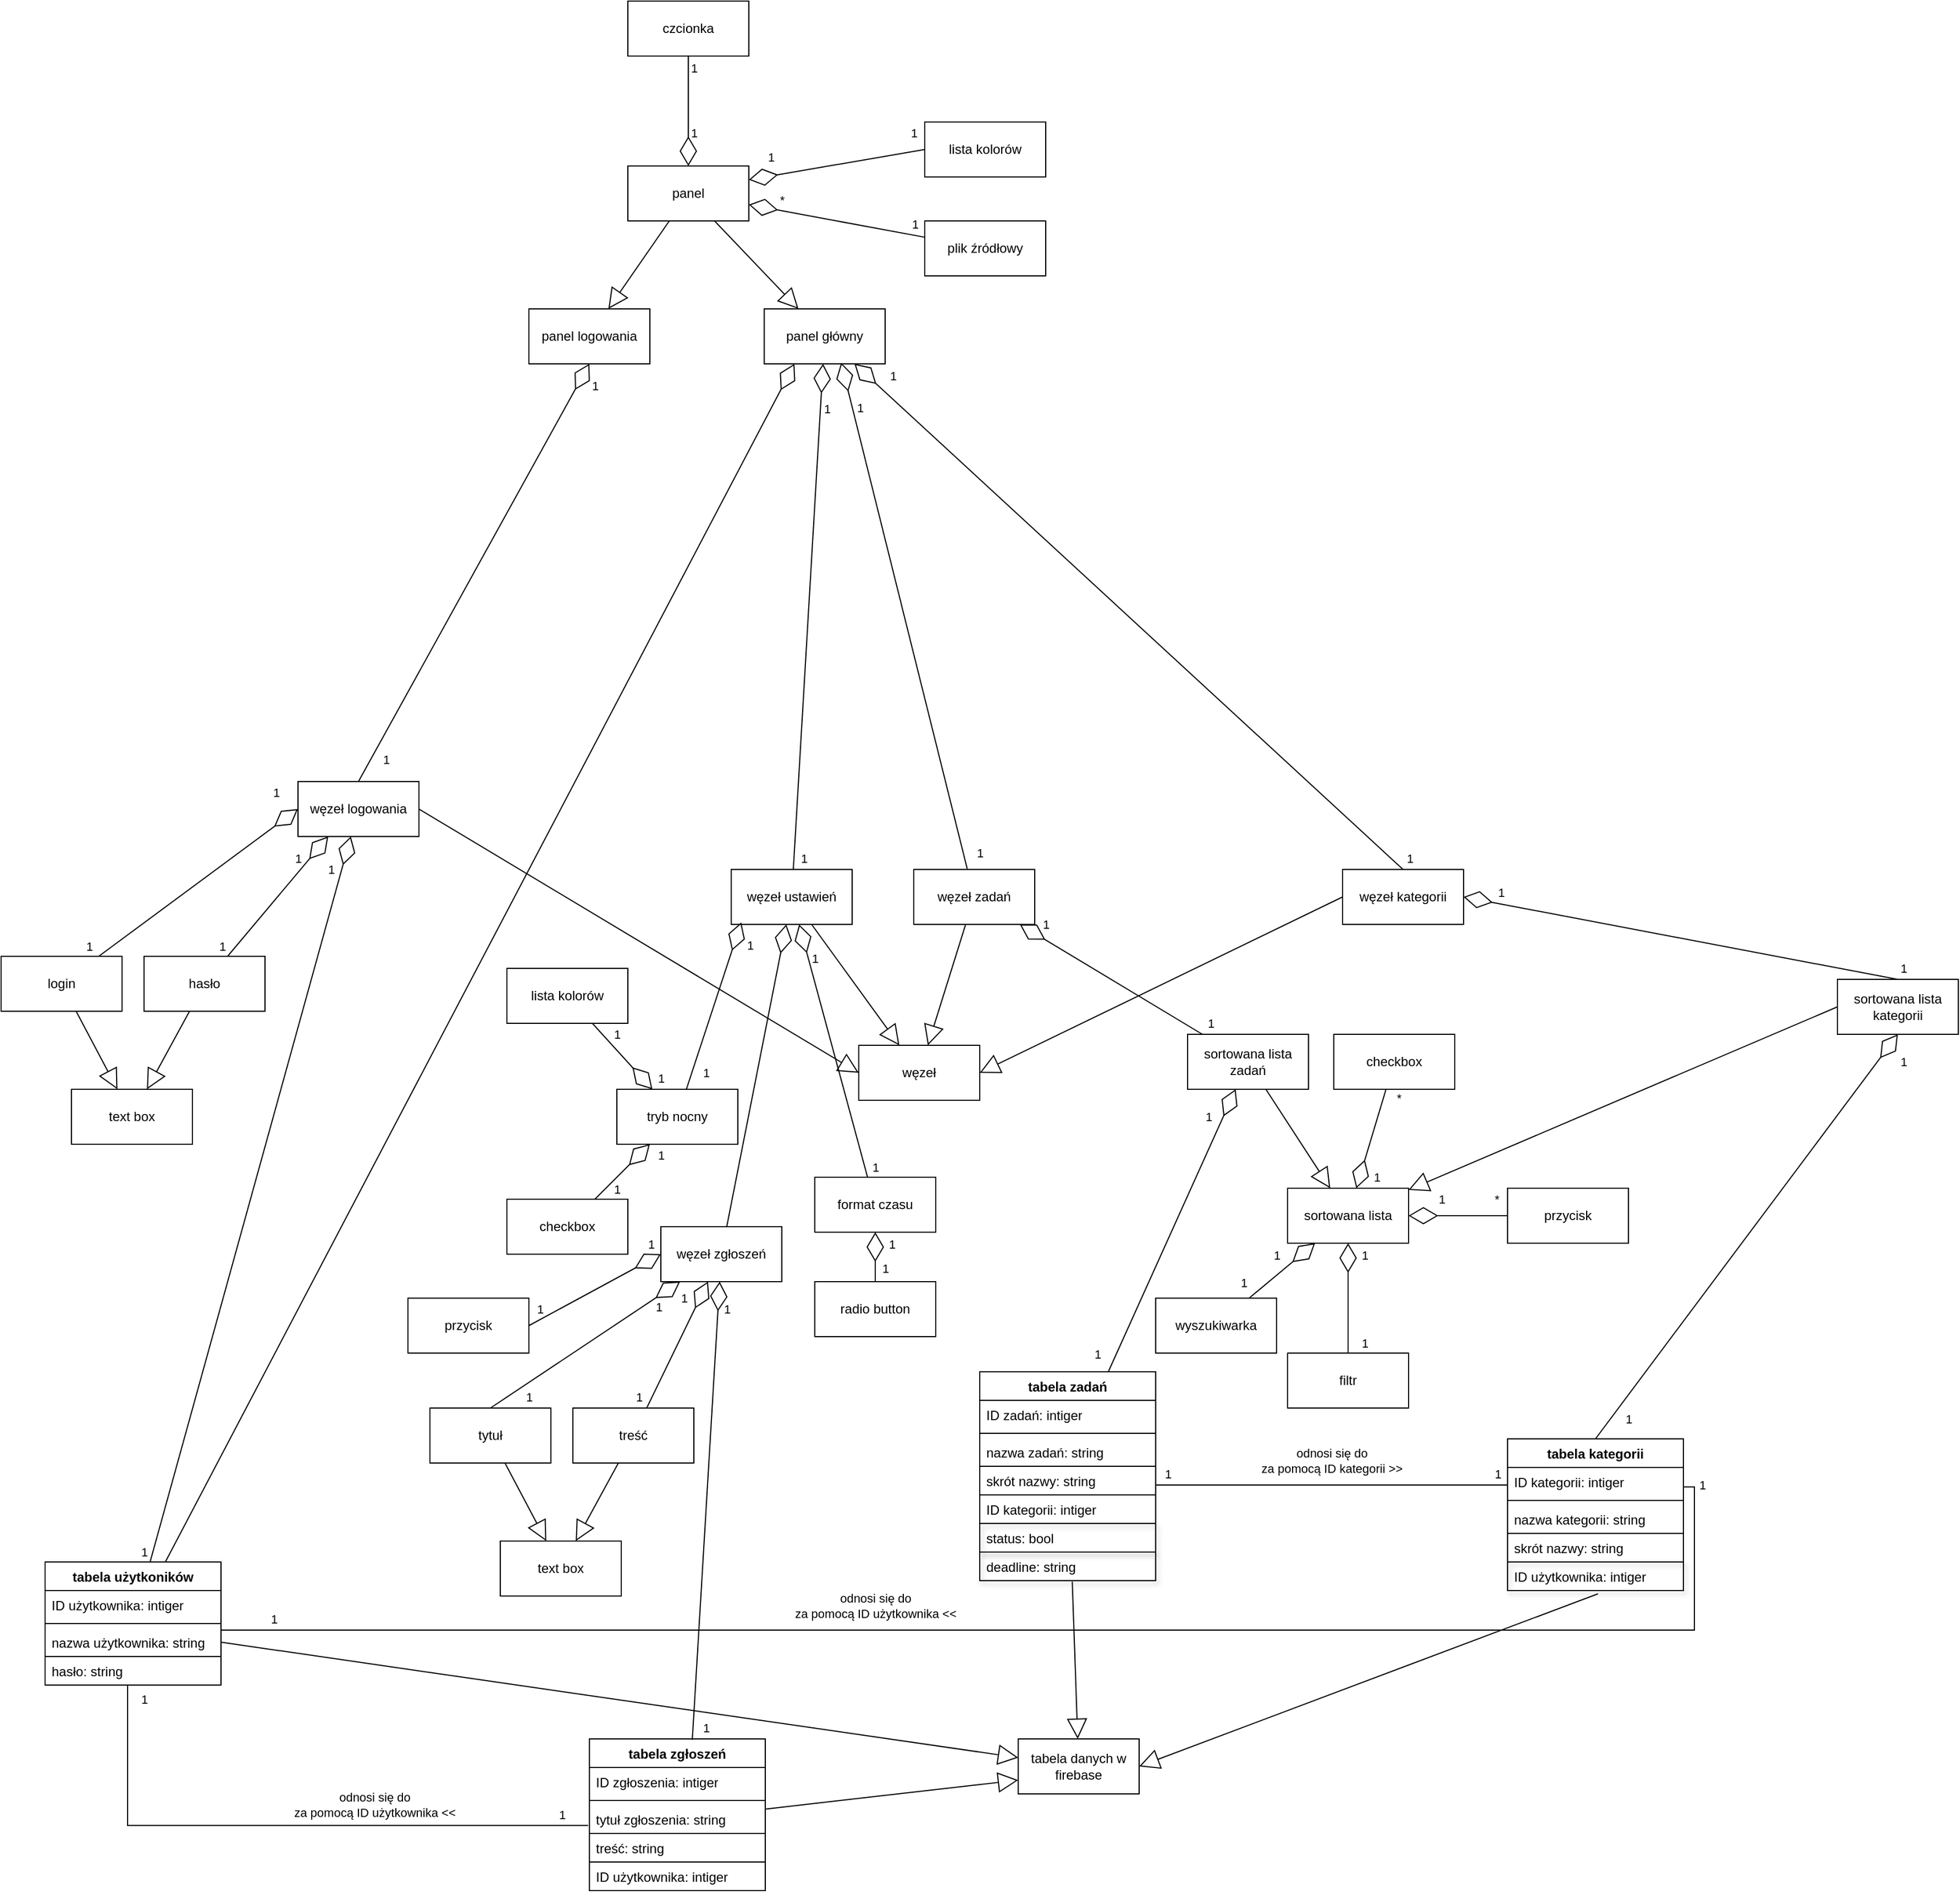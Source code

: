 <mxfile version="24.2.7" type="github">
  <diagram name="Strona-1" id="91CV94bHE18N9bor837x">
    <mxGraphModel dx="3617" dy="2412" grid="1" gridSize="10" guides="1" tooltips="1" connect="1" arrows="1" fold="1" page="1" pageScale="1" pageWidth="827" pageHeight="1169" math="0" shadow="0">
      <root>
        <mxCell id="0" />
        <mxCell id="1" parent="0" />
        <mxCell id="mU1lm-ajrZcSPC9ihISV-1" value="panel logowania" style="html=1;whiteSpace=wrap;" parent="1" vertex="1">
          <mxGeometry x="-240" y="-300" width="110" height="50" as="geometry" />
        </mxCell>
        <mxCell id="mU1lm-ajrZcSPC9ihISV-3" value="panel główny" style="html=1;whiteSpace=wrap;" parent="1" vertex="1">
          <mxGeometry x="-26" y="-300" width="110" height="50" as="geometry" />
        </mxCell>
        <mxCell id="mU1lm-ajrZcSPC9ihISV-4" value="panel" style="html=1;whiteSpace=wrap;" parent="1" vertex="1">
          <mxGeometry x="-150" y="-430" width="110" height="50" as="geometry" />
        </mxCell>
        <mxCell id="mU1lm-ajrZcSPC9ihISV-5" value="" style="endArrow=block;endSize=16;endFill=0;html=1;rounded=0;" parent="1" source="mU1lm-ajrZcSPC9ihISV-4" target="mU1lm-ajrZcSPC9ihISV-1" edge="1">
          <mxGeometry width="160" relative="1" as="geometry">
            <mxPoint x="-200" y="-160" as="sourcePoint" />
            <mxPoint x="-40" y="-160" as="targetPoint" />
          </mxGeometry>
        </mxCell>
        <mxCell id="mU1lm-ajrZcSPC9ihISV-6" value="" style="endArrow=block;endSize=16;endFill=0;html=1;rounded=0;" parent="1" source="mU1lm-ajrZcSPC9ihISV-4" target="mU1lm-ajrZcSPC9ihISV-3" edge="1">
          <mxGeometry width="160" relative="1" as="geometry">
            <mxPoint x="-14" y="-315" as="sourcePoint" />
            <mxPoint x="-70" y="-235" as="targetPoint" />
          </mxGeometry>
        </mxCell>
        <mxCell id="mU1lm-ajrZcSPC9ihISV-7" value="tabela danych w firebase" style="html=1;whiteSpace=wrap;" parent="1" vertex="1">
          <mxGeometry x="205" y="1001" width="110" height="50" as="geometry" />
        </mxCell>
        <mxCell id="mU1lm-ajrZcSPC9ihISV-12" value="tabela kategorii" style="swimlane;fontStyle=1;align=center;verticalAlign=top;childLayout=stackLayout;horizontal=1;startSize=26;horizontalStack=0;resizeParent=1;resizeParentMax=0;resizeLast=0;collapsible=1;marginBottom=0;whiteSpace=wrap;html=1;" parent="1" vertex="1">
          <mxGeometry x="650" y="728" width="160" height="112" as="geometry" />
        </mxCell>
        <mxCell id="mU1lm-ajrZcSPC9ihISV-13" value="ID kategorii: intiger" style="text;strokeColor=none;fillColor=none;align=left;verticalAlign=top;spacingLeft=4;spacingRight=4;overflow=hidden;rotatable=0;points=[[0,0.5],[1,0.5]];portConstraint=eastwest;whiteSpace=wrap;html=1;" parent="mU1lm-ajrZcSPC9ihISV-12" vertex="1">
          <mxGeometry y="26" width="160" height="26" as="geometry" />
        </mxCell>
        <mxCell id="mU1lm-ajrZcSPC9ihISV-14" value="" style="line;strokeWidth=1;fillColor=none;align=left;verticalAlign=middle;spacingTop=-1;spacingLeft=3;spacingRight=3;rotatable=0;labelPosition=right;points=[];portConstraint=eastwest;strokeColor=inherit;" parent="mU1lm-ajrZcSPC9ihISV-12" vertex="1">
          <mxGeometry y="52" width="160" height="8" as="geometry" />
        </mxCell>
        <mxCell id="mU1lm-ajrZcSPC9ihISV-15" value="&lt;div&gt;nazwa kategorii: string&lt;/div&gt;" style="text;strokeColor=none;fillColor=none;align=left;verticalAlign=top;spacingLeft=4;spacingRight=4;overflow=hidden;rotatable=0;points=[[0,0.5],[1,0.5]];portConstraint=eastwest;whiteSpace=wrap;html=1;" parent="mU1lm-ajrZcSPC9ihISV-12" vertex="1">
          <mxGeometry y="60" width="160" height="26" as="geometry" />
        </mxCell>
        <mxCell id="mU1lm-ajrZcSPC9ihISV-17" value="&lt;div&gt;skrót nazwy: string&lt;/div&gt;" style="text;strokeColor=#000000;fillColor=none;align=left;verticalAlign=top;spacingLeft=4;spacingRight=4;overflow=hidden;rotatable=0;points=[[0,0.5],[1,0.5]];portConstraint=eastwest;whiteSpace=wrap;html=1;" parent="mU1lm-ajrZcSPC9ihISV-12" vertex="1">
          <mxGeometry y="86" width="160" height="26" as="geometry" />
        </mxCell>
        <mxCell id="mU1lm-ajrZcSPC9ihISV-19" value="tabela zadań" style="swimlane;fontStyle=1;align=center;verticalAlign=top;childLayout=stackLayout;horizontal=1;startSize=26;horizontalStack=0;resizeParent=1;resizeParentMax=0;resizeLast=0;collapsible=1;marginBottom=0;whiteSpace=wrap;html=1;" parent="1" vertex="1">
          <mxGeometry x="170" y="667" width="160" height="164" as="geometry" />
        </mxCell>
        <mxCell id="mU1lm-ajrZcSPC9ihISV-20" value="ID zadań: intiger" style="text;strokeColor=none;fillColor=none;align=left;verticalAlign=top;spacingLeft=4;spacingRight=4;overflow=hidden;rotatable=0;points=[[0,0.5],[1,0.5]];portConstraint=eastwest;whiteSpace=wrap;html=1;" parent="mU1lm-ajrZcSPC9ihISV-19" vertex="1">
          <mxGeometry y="26" width="160" height="26" as="geometry" />
        </mxCell>
        <mxCell id="mU1lm-ajrZcSPC9ihISV-21" value="" style="line;strokeWidth=1;fillColor=none;align=left;verticalAlign=middle;spacingTop=-1;spacingLeft=3;spacingRight=3;rotatable=0;labelPosition=right;points=[];portConstraint=eastwest;strokeColor=inherit;" parent="mU1lm-ajrZcSPC9ihISV-19" vertex="1">
          <mxGeometry y="52" width="160" height="8" as="geometry" />
        </mxCell>
        <mxCell id="mU1lm-ajrZcSPC9ihISV-22" value="&lt;div&gt;nazwa zadań: string&lt;/div&gt;" style="text;strokeColor=none;fillColor=none;align=left;verticalAlign=top;spacingLeft=4;spacingRight=4;overflow=hidden;rotatable=0;points=[[0,0.5],[1,0.5]];portConstraint=eastwest;whiteSpace=wrap;html=1;" parent="mU1lm-ajrZcSPC9ihISV-19" vertex="1">
          <mxGeometry y="60" width="160" height="26" as="geometry" />
        </mxCell>
        <mxCell id="mU1lm-ajrZcSPC9ihISV-23" value="&lt;div&gt;skrót nazwy: string&lt;/div&gt;" style="text;strokeColor=#000000;fillColor=none;align=left;verticalAlign=top;spacingLeft=4;spacingRight=4;overflow=hidden;rotatable=0;points=[[0,0.5],[1,0.5]];portConstraint=eastwest;whiteSpace=wrap;html=1;" parent="mU1lm-ajrZcSPC9ihISV-19" vertex="1">
          <mxGeometry y="86" width="160" height="26" as="geometry" />
        </mxCell>
        <mxCell id="mU1lm-ajrZcSPC9ihISV-98" value="ID kategorii: intiger" style="text;strokeColor=#000000;fillColor=none;align=left;verticalAlign=top;spacingLeft=4;spacingRight=4;overflow=hidden;rotatable=0;points=[[0,0.5],[1,0.5]];portConstraint=eastwest;whiteSpace=wrap;html=1;" parent="mU1lm-ajrZcSPC9ihISV-19" vertex="1">
          <mxGeometry y="112" width="160" height="26" as="geometry" />
        </mxCell>
        <mxCell id="mU1lm-ajrZcSPC9ihISV-24" value="status: bool" style="text;strokeColor=#000000;fillColor=none;align=left;verticalAlign=top;spacingLeft=4;spacingRight=4;overflow=hidden;rotatable=0;points=[[0,0.5],[1,0.5]];portConstraint=eastwest;whiteSpace=wrap;html=1;shadow=1;" parent="mU1lm-ajrZcSPC9ihISV-19" vertex="1">
          <mxGeometry y="138" width="160" height="26" as="geometry" />
        </mxCell>
        <mxCell id="mU1lm-ajrZcSPC9ihISV-25" value="tabela użytkoników" style="swimlane;fontStyle=1;align=center;verticalAlign=top;childLayout=stackLayout;horizontal=1;startSize=26;horizontalStack=0;resizeParent=1;resizeParentMax=0;resizeLast=0;collapsible=1;marginBottom=0;whiteSpace=wrap;html=1;" parent="1" vertex="1">
          <mxGeometry x="-680" y="840" width="160" height="112" as="geometry" />
        </mxCell>
        <mxCell id="mU1lm-ajrZcSPC9ihISV-26" value="ID użytkownika: intiger" style="text;strokeColor=none;fillColor=none;align=left;verticalAlign=top;spacingLeft=4;spacingRight=4;overflow=hidden;rotatable=0;points=[[0,0.5],[1,0.5]];portConstraint=eastwest;whiteSpace=wrap;html=1;" parent="mU1lm-ajrZcSPC9ihISV-25" vertex="1">
          <mxGeometry y="26" width="160" height="26" as="geometry" />
        </mxCell>
        <mxCell id="mU1lm-ajrZcSPC9ihISV-27" value="" style="line;strokeWidth=1;fillColor=none;align=left;verticalAlign=middle;spacingTop=-1;spacingLeft=3;spacingRight=3;rotatable=0;labelPosition=right;points=[];portConstraint=eastwest;strokeColor=inherit;" parent="mU1lm-ajrZcSPC9ihISV-25" vertex="1">
          <mxGeometry y="52" width="160" height="8" as="geometry" />
        </mxCell>
        <mxCell id="mU1lm-ajrZcSPC9ihISV-28" value="&lt;div&gt;nazwa użytkownika: string&lt;/div&gt;" style="text;strokeColor=none;fillColor=none;align=left;verticalAlign=top;spacingLeft=4;spacingRight=4;overflow=hidden;rotatable=0;points=[[0,0.5],[1,0.5]];portConstraint=eastwest;whiteSpace=wrap;html=1;" parent="mU1lm-ajrZcSPC9ihISV-25" vertex="1">
          <mxGeometry y="60" width="160" height="26" as="geometry" />
        </mxCell>
        <mxCell id="mU1lm-ajrZcSPC9ihISV-29" value="&lt;div&gt;hasło: string&lt;/div&gt;" style="text;strokeColor=#000000;fillColor=none;align=left;verticalAlign=top;spacingLeft=4;spacingRight=4;overflow=hidden;rotatable=0;points=[[0,0.5],[1,0.5]];portConstraint=eastwest;whiteSpace=wrap;html=1;" parent="mU1lm-ajrZcSPC9ihISV-25" vertex="1">
          <mxGeometry y="86" width="160" height="26" as="geometry" />
        </mxCell>
        <mxCell id="mU1lm-ajrZcSPC9ihISV-31" value="" style="endArrow=block;endSize=16;endFill=0;html=1;rounded=0;exitX=1;exitY=0.5;exitDx=0;exitDy=0;" parent="1" source="mU1lm-ajrZcSPC9ihISV-28" target="mU1lm-ajrZcSPC9ihISV-7" edge="1">
          <mxGeometry width="160" relative="1" as="geometry">
            <mxPoint x="103" y="901" as="sourcePoint" />
            <mxPoint x="47" y="981" as="targetPoint" />
          </mxGeometry>
        </mxCell>
        <mxCell id="mU1lm-ajrZcSPC9ihISV-33" value="" style="endArrow=block;endSize=16;endFill=0;html=1;rounded=0;entryX=1;entryY=0.5;entryDx=0;entryDy=0;exitX=0.514;exitY=1.115;exitDx=0;exitDy=0;exitPerimeter=0;" parent="1" source="cbsW7pQGaXZ4_1nD9Tqa-40" target="mU1lm-ajrZcSPC9ihISV-7" edge="1">
          <mxGeometry width="160" relative="1" as="geometry">
            <mxPoint x="750" y="950" as="sourcePoint" />
            <mxPoint x="340" y="1031" as="targetPoint" />
          </mxGeometry>
        </mxCell>
        <mxCell id="mU1lm-ajrZcSPC9ihISV-41" value="" style="endArrow=none;html=1;edgeStyle=orthogonalEdgeStyle;rounded=0;" parent="1" source="mU1lm-ajrZcSPC9ihISV-19" target="mU1lm-ajrZcSPC9ihISV-12" edge="1">
          <mxGeometry relative="1" as="geometry">
            <mxPoint x="350" y="614" as="sourcePoint" />
            <mxPoint x="510" y="614" as="targetPoint" />
            <Array as="points">
              <mxPoint x="380" y="770" />
              <mxPoint x="380" y="770" />
            </Array>
          </mxGeometry>
        </mxCell>
        <mxCell id="mU1lm-ajrZcSPC9ihISV-45" value="odnosi się do &lt;br&gt;za pomocą&amp;nbsp;ID kategorii &amp;gt;&amp;gt;" style="edgeLabel;html=1;align=center;verticalAlign=middle;resizable=0;points=[];" parent="mU1lm-ajrZcSPC9ihISV-41" vertex="1" connectable="0">
          <mxGeometry x="0.001" y="4" relative="1" as="geometry">
            <mxPoint y="-18" as="offset" />
          </mxGeometry>
        </mxCell>
        <mxCell id="cbsW7pQGaXZ4_1nD9Tqa-29" value="1" style="edgeLabel;html=1;align=center;verticalAlign=middle;resizable=0;points=[];" parent="mU1lm-ajrZcSPC9ihISV-41" vertex="1" connectable="0">
          <mxGeometry x="-0.629" y="1" relative="1" as="geometry">
            <mxPoint x="-49" y="-9" as="offset" />
          </mxGeometry>
        </mxCell>
        <mxCell id="cbsW7pQGaXZ4_1nD9Tqa-30" value="1" style="edgeLabel;html=1;align=center;verticalAlign=middle;resizable=0;points=[];" parent="mU1lm-ajrZcSPC9ihISV-41" vertex="1" connectable="0">
          <mxGeometry x="0.677" y="1" relative="1" as="geometry">
            <mxPoint x="42" y="-9" as="offset" />
          </mxGeometry>
        </mxCell>
        <mxCell id="mU1lm-ajrZcSPC9ihISV-46" value="" style="endArrow=block;endSize=16;endFill=0;html=1;rounded=0;exitX=0.526;exitY=1.034;exitDx=0;exitDy=0;exitPerimeter=0;" parent="1" source="cbsW7pQGaXZ4_1nD9Tqa-33" target="mU1lm-ajrZcSPC9ihISV-7" edge="1">
          <mxGeometry width="160" relative="1" as="geometry">
            <mxPoint x="499" y="815" as="sourcePoint" />
            <mxPoint x="296" y="1011" as="targetPoint" />
          </mxGeometry>
        </mxCell>
        <mxCell id="mU1lm-ajrZcSPC9ihISV-48" value="" style="endArrow=diamondThin;endFill=0;endSize=24;html=1;rounded=0;" parent="1" source="mU1lm-ajrZcSPC9ihISV-25" target="mU1lm-ajrZcSPC9ihISV-137" edge="1">
          <mxGeometry width="160" relative="1" as="geometry">
            <mxPoint x="60" y="519" as="sourcePoint" />
            <mxPoint x="120" y="510" as="targetPoint" />
          </mxGeometry>
        </mxCell>
        <mxCell id="cbsW7pQGaXZ4_1nD9Tqa-59" value="1" style="edgeLabel;html=1;align=center;verticalAlign=middle;resizable=0;points=[];" parent="mU1lm-ajrZcSPC9ihISV-48" vertex="1" connectable="0">
          <mxGeometry x="-0.955" y="2" relative="1" as="geometry">
            <mxPoint x="-8" y="6" as="offset" />
          </mxGeometry>
        </mxCell>
        <mxCell id="cbsW7pQGaXZ4_1nD9Tqa-60" value="1" style="edgeLabel;html=1;align=center;verticalAlign=middle;resizable=0;points=[];" parent="mU1lm-ajrZcSPC9ihISV-48" vertex="1" connectable="0">
          <mxGeometry x="0.885" relative="1" as="geometry">
            <mxPoint x="-8" y="-8" as="offset" />
          </mxGeometry>
        </mxCell>
        <mxCell id="mU1lm-ajrZcSPC9ihISV-49" value="lista kolorów" style="html=1;whiteSpace=wrap;" parent="1" vertex="1">
          <mxGeometry x="120" y="-470" width="110" height="50" as="geometry" />
        </mxCell>
        <mxCell id="mU1lm-ajrZcSPC9ihISV-51" value="" style="endArrow=diamondThin;endFill=0;endSize=24;html=1;rounded=0;exitX=0;exitY=0.5;exitDx=0;exitDy=0;entryX=1;entryY=0.25;entryDx=0;entryDy=0;" parent="1" source="mU1lm-ajrZcSPC9ihISV-49" target="mU1lm-ajrZcSPC9ihISV-4" edge="1">
          <mxGeometry width="160" relative="1" as="geometry">
            <mxPoint x="152" y="-380" as="sourcePoint" />
            <mxPoint x="212" y="-389" as="targetPoint" />
          </mxGeometry>
        </mxCell>
        <mxCell id="cbsW7pQGaXZ4_1nD9Tqa-3" value="1" style="edgeLabel;html=1;align=center;verticalAlign=middle;resizable=0;points=[];" parent="mU1lm-ajrZcSPC9ihISV-51" vertex="1" connectable="0">
          <mxGeometry x="-0.224" y="-2" relative="1" as="geometry">
            <mxPoint x="52" y="-24" as="offset" />
          </mxGeometry>
        </mxCell>
        <mxCell id="cbsW7pQGaXZ4_1nD9Tqa-4" value="1" style="edgeLabel;html=1;align=center;verticalAlign=middle;resizable=0;points=[];" parent="mU1lm-ajrZcSPC9ihISV-51" vertex="1" connectable="0">
          <mxGeometry x="-0.438" y="-1" relative="1" as="geometry">
            <mxPoint x="-95" as="offset" />
          </mxGeometry>
        </mxCell>
        <mxCell id="mU1lm-ajrZcSPC9ihISV-52" value="" style="endArrow=diamondThin;endFill=0;endSize=24;html=1;rounded=0;entryX=0.25;entryY=1;entryDx=0;entryDy=0;" parent="1" source="mU1lm-ajrZcSPC9ihISV-25" target="mU1lm-ajrZcSPC9ihISV-3" edge="1">
          <mxGeometry width="160" relative="1" as="geometry">
            <mxPoint x="70" y="741" as="sourcePoint" />
            <mxPoint x="284" y="300" as="targetPoint" />
          </mxGeometry>
        </mxCell>
        <mxCell id="mU1lm-ajrZcSPC9ihISV-53" value="" style="endArrow=diamondThin;endFill=0;endSize=24;html=1;rounded=0;" parent="1" source="mU1lm-ajrZcSPC9ihISV-19" target="mU1lm-ajrZcSPC9ihISV-60" edge="1">
          <mxGeometry width="160" relative="1" as="geometry">
            <mxPoint x="-40" y="731" as="sourcePoint" />
            <mxPoint x="355" y="290" as="targetPoint" />
          </mxGeometry>
        </mxCell>
        <mxCell id="cbsW7pQGaXZ4_1nD9Tqa-25" value="1" style="edgeLabel;html=1;align=center;verticalAlign=middle;resizable=0;points=[];" parent="mU1lm-ajrZcSPC9ihISV-53" vertex="1" connectable="0">
          <mxGeometry x="0.369" y="-1" relative="1" as="geometry">
            <mxPoint x="11" y="-57" as="offset" />
          </mxGeometry>
        </mxCell>
        <mxCell id="cbsW7pQGaXZ4_1nD9Tqa-26" value="1" style="edgeLabel;html=1;align=center;verticalAlign=middle;resizable=0;points=[];" parent="mU1lm-ajrZcSPC9ihISV-53" vertex="1" connectable="0">
          <mxGeometry x="-0.627" y="2" relative="1" as="geometry">
            <mxPoint x="-30" y="32" as="offset" />
          </mxGeometry>
        </mxCell>
        <mxCell id="mU1lm-ajrZcSPC9ihISV-54" value="" style="endArrow=diamondThin;endFill=0;endSize=24;html=1;rounded=0;entryX=0.5;entryY=1;entryDx=0;entryDy=0;exitX=0.5;exitY=0;exitDx=0;exitDy=0;" parent="1" source="mU1lm-ajrZcSPC9ihISV-12" target="mU1lm-ajrZcSPC9ihISV-61" edge="1">
          <mxGeometry width="160" relative="1" as="geometry">
            <mxPoint x="-30" y="741" as="sourcePoint" />
            <mxPoint x="365" y="300" as="targetPoint" />
          </mxGeometry>
        </mxCell>
        <mxCell id="cbsW7pQGaXZ4_1nD9Tqa-27" value="1" style="edgeLabel;html=1;align=center;verticalAlign=middle;resizable=0;points=[];" parent="mU1lm-ajrZcSPC9ihISV-54" vertex="1" connectable="0">
          <mxGeometry x="-0.203" y="2" relative="1" as="geometry">
            <mxPoint x="172" y="-195" as="offset" />
          </mxGeometry>
        </mxCell>
        <mxCell id="cbsW7pQGaXZ4_1nD9Tqa-28" value="1" style="edgeLabel;html=1;align=center;verticalAlign=middle;resizable=0;points=[];" parent="mU1lm-ajrZcSPC9ihISV-54" vertex="1" connectable="0">
          <mxGeometry x="-0.442" y="1" relative="1" as="geometry">
            <mxPoint x="-46" y="85" as="offset" />
          </mxGeometry>
        </mxCell>
        <mxCell id="mU1lm-ajrZcSPC9ihISV-55" value="plik źródłowy" style="html=1;whiteSpace=wrap;" parent="1" vertex="1">
          <mxGeometry x="120" y="-380" width="110" height="50" as="geometry" />
        </mxCell>
        <mxCell id="mU1lm-ajrZcSPC9ihISV-56" value="" style="endArrow=diamondThin;endFill=0;endSize=24;html=1;rounded=0;" parent="1" source="mU1lm-ajrZcSPC9ihISV-55" target="mU1lm-ajrZcSPC9ihISV-4" edge="1">
          <mxGeometry width="160" relative="1" as="geometry">
            <mxPoint x="372.5" y="150" as="sourcePoint" />
            <mxPoint x="221.5" y="-263" as="targetPoint" />
          </mxGeometry>
        </mxCell>
        <mxCell id="cbsW7pQGaXZ4_1nD9Tqa-5" value="1" style="edgeLabel;html=1;align=center;verticalAlign=middle;resizable=0;points=[];" parent="mU1lm-ajrZcSPC9ihISV-56" vertex="1" connectable="0">
          <mxGeometry x="-0.06" y="2" relative="1" as="geometry">
            <mxPoint x="66" as="offset" />
          </mxGeometry>
        </mxCell>
        <mxCell id="cbsW7pQGaXZ4_1nD9Tqa-6" value="*" style="edgeLabel;html=1;align=center;verticalAlign=middle;resizable=0;points=[];" parent="mU1lm-ajrZcSPC9ihISV-56" vertex="1" connectable="0">
          <mxGeometry x="0.721" y="3" relative="1" as="geometry">
            <mxPoint x="8" y="-12" as="offset" />
          </mxGeometry>
        </mxCell>
        <mxCell id="mU1lm-ajrZcSPC9ihISV-57" value="sortowana lista" style="html=1;whiteSpace=wrap;" parent="1" vertex="1">
          <mxGeometry x="450" y="500" width="110" height="50" as="geometry" />
        </mxCell>
        <mxCell id="mU1lm-ajrZcSPC9ihISV-60" value="sortowana lista zadań" style="html=1;whiteSpace=wrap;" parent="1" vertex="1">
          <mxGeometry x="359" y="360" width="110" height="50" as="geometry" />
        </mxCell>
        <mxCell id="mU1lm-ajrZcSPC9ihISV-61" value="sortowana lista kategorii" style="html=1;whiteSpace=wrap;" parent="1" vertex="1">
          <mxGeometry x="950" y="310" width="110" height="50" as="geometry" />
        </mxCell>
        <mxCell id="mU1lm-ajrZcSPC9ihISV-62" value="filtr" style="html=1;whiteSpace=wrap;" parent="1" vertex="1">
          <mxGeometry x="450" y="650" width="110" height="50" as="geometry" />
        </mxCell>
        <mxCell id="mU1lm-ajrZcSPC9ihISV-63" value="" style="endArrow=diamondThin;endFill=0;endSize=24;html=1;rounded=0;" parent="1" source="mU1lm-ajrZcSPC9ihISV-62" target="mU1lm-ajrZcSPC9ihISV-57" edge="1">
          <mxGeometry width="160" relative="1" as="geometry">
            <mxPoint x="617" y="703" as="sourcePoint" />
            <mxPoint x="640" y="500" as="targetPoint" />
          </mxGeometry>
        </mxCell>
        <mxCell id="cbsW7pQGaXZ4_1nD9Tqa-23" value="1" style="edgeLabel;html=1;align=center;verticalAlign=middle;resizable=0;points=[];" parent="mU1lm-ajrZcSPC9ihISV-63" vertex="1" connectable="0">
          <mxGeometry x="0.432" y="-1" relative="1" as="geometry">
            <mxPoint x="14" y="-18" as="offset" />
          </mxGeometry>
        </mxCell>
        <mxCell id="cbsW7pQGaXZ4_1nD9Tqa-24" value="1" style="edgeLabel;html=1;align=center;verticalAlign=middle;resizable=0;points=[];" parent="mU1lm-ajrZcSPC9ihISV-63" vertex="1" connectable="0">
          <mxGeometry x="-0.809" y="-1" relative="1" as="geometry">
            <mxPoint x="14" as="offset" />
          </mxGeometry>
        </mxCell>
        <mxCell id="mU1lm-ajrZcSPC9ihISV-65" value="" style="endArrow=block;endSize=16;endFill=0;html=1;rounded=0;exitX=0;exitY=0.5;exitDx=0;exitDy=0;" parent="1" source="mU1lm-ajrZcSPC9ihISV-61" target="mU1lm-ajrZcSPC9ihISV-57" edge="1">
          <mxGeometry width="160" relative="1" as="geometry">
            <mxPoint x="950" y="356" as="sourcePoint" />
            <mxPoint x="650" y="606" as="targetPoint" />
          </mxGeometry>
        </mxCell>
        <mxCell id="mU1lm-ajrZcSPC9ihISV-66" value="" style="endArrow=block;endSize=16;endFill=0;html=1;rounded=0;" parent="1" source="mU1lm-ajrZcSPC9ihISV-60" target="mU1lm-ajrZcSPC9ihISV-57" edge="1">
          <mxGeometry width="160" relative="1" as="geometry">
            <mxPoint x="597" y="330" as="sourcePoint" />
            <mxPoint x="497" y="400" as="targetPoint" />
          </mxGeometry>
        </mxCell>
        <mxCell id="mU1lm-ajrZcSPC9ihISV-74" value="węzeł" style="html=1;whiteSpace=wrap;" parent="1" vertex="1">
          <mxGeometry x="60" y="370" width="110" height="50" as="geometry" />
        </mxCell>
        <mxCell id="mU1lm-ajrZcSPC9ihISV-75" value="węzeł ustawień" style="html=1;whiteSpace=wrap;" parent="1" vertex="1">
          <mxGeometry x="-56" y="210" width="110" height="50" as="geometry" />
        </mxCell>
        <mxCell id="mU1lm-ajrZcSPC9ihISV-76" value="węzeł zadań" style="html=1;whiteSpace=wrap;" parent="1" vertex="1">
          <mxGeometry x="110" y="210" width="110" height="50" as="geometry" />
        </mxCell>
        <mxCell id="mU1lm-ajrZcSPC9ihISV-77" value="węzeł kategorii" style="html=1;whiteSpace=wrap;" parent="1" vertex="1">
          <mxGeometry x="500" y="210" width="110" height="50" as="geometry" />
        </mxCell>
        <mxCell id="mU1lm-ajrZcSPC9ihISV-79" value="" style="endArrow=block;endSize=16;endFill=0;html=1;rounded=0;" parent="1" source="mU1lm-ajrZcSPC9ihISV-75" target="mU1lm-ajrZcSPC9ihISV-74" edge="1">
          <mxGeometry width="160" relative="1" as="geometry">
            <mxPoint x="170" y="340" as="sourcePoint" />
            <mxPoint x="229" y="430" as="targetPoint" />
          </mxGeometry>
        </mxCell>
        <mxCell id="mU1lm-ajrZcSPC9ihISV-80" value="" style="endArrow=block;endSize=16;endFill=0;html=1;rounded=0;" parent="1" source="mU1lm-ajrZcSPC9ihISV-76" target="mU1lm-ajrZcSPC9ihISV-74" edge="1">
          <mxGeometry width="160" relative="1" as="geometry">
            <mxPoint x="170" y="300" as="sourcePoint" />
            <mxPoint x="250" y="410" as="targetPoint" />
          </mxGeometry>
        </mxCell>
        <mxCell id="mU1lm-ajrZcSPC9ihISV-81" value="" style="endArrow=block;endSize=16;endFill=0;html=1;rounded=0;entryX=1;entryY=0.5;entryDx=0;entryDy=0;exitX=0;exitY=0.5;exitDx=0;exitDy=0;" parent="1" source="mU1lm-ajrZcSPC9ihISV-77" target="mU1lm-ajrZcSPC9ihISV-74" edge="1">
          <mxGeometry width="160" relative="1" as="geometry">
            <mxPoint x="226" y="300" as="sourcePoint" />
            <mxPoint x="220" y="420" as="targetPoint" />
          </mxGeometry>
        </mxCell>
        <mxCell id="mU1lm-ajrZcSPC9ihISV-82" value="" style="endArrow=diamondThin;endFill=0;endSize=24;html=1;rounded=0;" parent="1" source="mU1lm-ajrZcSPC9ihISV-60" target="mU1lm-ajrZcSPC9ihISV-76" edge="1">
          <mxGeometry width="160" relative="1" as="geometry">
            <mxPoint x="299" y="690" as="sourcePoint" />
            <mxPoint x="413" y="420" as="targetPoint" />
          </mxGeometry>
        </mxCell>
        <mxCell id="cbsW7pQGaXZ4_1nD9Tqa-57" value="1" style="edgeLabel;html=1;align=center;verticalAlign=middle;resizable=0;points=[];" parent="mU1lm-ajrZcSPC9ihISV-82" vertex="1" connectable="0">
          <mxGeometry x="-0.851" y="-1" relative="1" as="geometry">
            <mxPoint x="19" y="-2" as="offset" />
          </mxGeometry>
        </mxCell>
        <mxCell id="cbsW7pQGaXZ4_1nD9Tqa-58" value="1" style="edgeLabel;html=1;align=center;verticalAlign=middle;resizable=0;points=[];" parent="mU1lm-ajrZcSPC9ihISV-82" vertex="1" connectable="0">
          <mxGeometry x="0.388" y="1" relative="1" as="geometry">
            <mxPoint x="-27" y="-32" as="offset" />
          </mxGeometry>
        </mxCell>
        <mxCell id="mU1lm-ajrZcSPC9ihISV-83" value="" style="endArrow=diamondThin;endFill=0;endSize=24;html=1;rounded=0;entryX=1;entryY=0.5;entryDx=0;entryDy=0;exitX=0.5;exitY=0;exitDx=0;exitDy=0;" parent="1" source="mU1lm-ajrZcSPC9ihISV-61" target="mU1lm-ajrZcSPC9ihISV-77" edge="1">
          <mxGeometry width="160" relative="1" as="geometry">
            <mxPoint x="816" y="350" as="sourcePoint" />
            <mxPoint x="650" y="250" as="targetPoint" />
          </mxGeometry>
        </mxCell>
        <mxCell id="cbsW7pQGaXZ4_1nD9Tqa-15" value="1" style="edgeLabel;html=1;align=center;verticalAlign=middle;resizable=0;points=[];" parent="mU1lm-ajrZcSPC9ihISV-83" vertex="1" connectable="0">
          <mxGeometry x="0.831" y="1" relative="1" as="geometry">
            <mxPoint y="-12" as="offset" />
          </mxGeometry>
        </mxCell>
        <mxCell id="cbsW7pQGaXZ4_1nD9Tqa-16" value="1" style="edgeLabel;html=1;align=center;verticalAlign=middle;resizable=0;points=[];" parent="mU1lm-ajrZcSPC9ihISV-83" vertex="1" connectable="0">
          <mxGeometry x="-0.812" relative="1" as="geometry">
            <mxPoint x="42" y="-3" as="offset" />
          </mxGeometry>
        </mxCell>
        <mxCell id="mU1lm-ajrZcSPC9ihISV-84" value="" style="endArrow=diamondThin;endFill=0;endSize=24;html=1;rounded=0;" parent="1" source="mU1lm-ajrZcSPC9ihISV-75" target="mU1lm-ajrZcSPC9ihISV-3" edge="1">
          <mxGeometry width="160" relative="1" as="geometry">
            <mxPoint x="396" y="110" as="sourcePoint" />
            <mxPoint x="230" y="10" as="targetPoint" />
          </mxGeometry>
        </mxCell>
        <mxCell id="cbsW7pQGaXZ4_1nD9Tqa-9" value="1" style="edgeLabel;html=1;align=center;verticalAlign=middle;resizable=0;points=[];" parent="mU1lm-ajrZcSPC9ihISV-84" vertex="1" connectable="0">
          <mxGeometry x="0.618" y="1" relative="1" as="geometry">
            <mxPoint x="9" y="-47" as="offset" />
          </mxGeometry>
        </mxCell>
        <mxCell id="cbsW7pQGaXZ4_1nD9Tqa-10" value="1" style="edgeLabel;html=1;align=center;verticalAlign=middle;resizable=0;points=[];" parent="mU1lm-ajrZcSPC9ihISV-84" vertex="1" connectable="0">
          <mxGeometry x="-0.848" relative="1" as="geometry">
            <mxPoint x="7" y="25" as="offset" />
          </mxGeometry>
        </mxCell>
        <mxCell id="mU1lm-ajrZcSPC9ihISV-85" value="" style="endArrow=diamondThin;endFill=0;endSize=24;html=1;rounded=0;entryX=0.636;entryY=0.98;entryDx=0;entryDy=0;entryPerimeter=0;" parent="1" source="mU1lm-ajrZcSPC9ihISV-76" target="mU1lm-ajrZcSPC9ihISV-3" edge="1">
          <mxGeometry width="160" relative="1" as="geometry">
            <mxPoint x="100" y="220" as="sourcePoint" />
            <mxPoint x="100" y="-10" as="targetPoint" />
          </mxGeometry>
        </mxCell>
        <mxCell id="cbsW7pQGaXZ4_1nD9Tqa-11" value="1" style="edgeLabel;html=1;align=center;verticalAlign=middle;resizable=0;points=[];" parent="mU1lm-ajrZcSPC9ihISV-85" vertex="1" connectable="0">
          <mxGeometry x="0.818" relative="1" as="geometry">
            <mxPoint x="6" y="-1" as="offset" />
          </mxGeometry>
        </mxCell>
        <mxCell id="cbsW7pQGaXZ4_1nD9Tqa-12" value="1" style="edgeLabel;html=1;align=center;verticalAlign=middle;resizable=0;points=[];" parent="mU1lm-ajrZcSPC9ihISV-85" vertex="1" connectable="0">
          <mxGeometry x="-0.934" y="-2" relative="1" as="geometry">
            <mxPoint x="13" as="offset" />
          </mxGeometry>
        </mxCell>
        <mxCell id="mU1lm-ajrZcSPC9ihISV-86" value="" style="endArrow=diamondThin;endFill=0;endSize=24;html=1;rounded=0;exitX=0.5;exitY=0;exitDx=0;exitDy=0;" parent="1" source="mU1lm-ajrZcSPC9ihISV-77" target="mU1lm-ajrZcSPC9ihISV-3" edge="1">
          <mxGeometry width="160" relative="1" as="geometry">
            <mxPoint x="386" y="240" as="sourcePoint" />
            <mxPoint x="250" y="10" as="targetPoint" />
          </mxGeometry>
        </mxCell>
        <mxCell id="cbsW7pQGaXZ4_1nD9Tqa-13" value="1" style="edgeLabel;html=1;align=center;verticalAlign=middle;resizable=0;points=[];" parent="mU1lm-ajrZcSPC9ihISV-86" vertex="1" connectable="0">
          <mxGeometry x="0.882" y="3" relative="1" as="geometry">
            <mxPoint x="7" y="-19" as="offset" />
          </mxGeometry>
        </mxCell>
        <mxCell id="cbsW7pQGaXZ4_1nD9Tqa-14" value="1" style="edgeLabel;html=1;align=center;verticalAlign=middle;resizable=0;points=[];" parent="mU1lm-ajrZcSPC9ihISV-86" vertex="1" connectable="0">
          <mxGeometry x="-0.92" y="-2" relative="1" as="geometry">
            <mxPoint x="24" y="10" as="offset" />
          </mxGeometry>
        </mxCell>
        <mxCell id="mU1lm-ajrZcSPC9ihISV-87" value="czcionka" style="html=1;whiteSpace=wrap;" parent="1" vertex="1">
          <mxGeometry x="-150" y="-580" width="110" height="50" as="geometry" />
        </mxCell>
        <mxCell id="mU1lm-ajrZcSPC9ihISV-93" value="" style="endArrow=diamondThin;endFill=0;endSize=24;html=1;rounded=0;" parent="1" source="mU1lm-ajrZcSPC9ihISV-87" target="mU1lm-ajrZcSPC9ihISV-4" edge="1">
          <mxGeometry width="160" relative="1" as="geometry">
            <mxPoint x="-252" y="-550" as="sourcePoint" />
            <mxPoint x="-420" y="-460" as="targetPoint" />
          </mxGeometry>
        </mxCell>
        <mxCell id="cbsW7pQGaXZ4_1nD9Tqa-1" value="1" style="edgeLabel;html=1;align=center;verticalAlign=middle;resizable=0;points=[];" parent="mU1lm-ajrZcSPC9ihISV-93" vertex="1" connectable="0">
          <mxGeometry x="-0.769" y="1" relative="1" as="geometry">
            <mxPoint x="4" y="-1" as="offset" />
          </mxGeometry>
        </mxCell>
        <mxCell id="cbsW7pQGaXZ4_1nD9Tqa-2" value="1" style="edgeLabel;html=1;align=center;verticalAlign=middle;resizable=0;points=[];" parent="mU1lm-ajrZcSPC9ihISV-93" vertex="1" connectable="0">
          <mxGeometry x="-0.106" relative="1" as="geometry">
            <mxPoint x="5" y="25" as="offset" />
          </mxGeometry>
        </mxCell>
        <mxCell id="mU1lm-ajrZcSPC9ihISV-94" value="tryb nocny" style="html=1;whiteSpace=wrap;" parent="1" vertex="1">
          <mxGeometry x="-160" y="410" width="110" height="50" as="geometry" />
        </mxCell>
        <mxCell id="mU1lm-ajrZcSPC9ihISV-95" value="format czasu" style="html=1;whiteSpace=wrap;" parent="1" vertex="1">
          <mxGeometry x="20" y="490" width="110" height="50" as="geometry" />
        </mxCell>
        <mxCell id="mU1lm-ajrZcSPC9ihISV-96" value="" style="endArrow=diamondThin;endFill=0;endSize=24;html=1;rounded=0;entryX=0.083;entryY=0.963;entryDx=0;entryDy=0;entryPerimeter=0;" parent="1" source="mU1lm-ajrZcSPC9ihISV-94" target="mU1lm-ajrZcSPC9ihISV-75" edge="1">
          <mxGeometry width="160" relative="1" as="geometry">
            <mxPoint x="-385" y="370" as="sourcePoint" />
            <mxPoint x="-550" y="270" as="targetPoint" />
          </mxGeometry>
        </mxCell>
        <mxCell id="cbsW7pQGaXZ4_1nD9Tqa-53" value="1" style="edgeLabel;html=1;align=center;verticalAlign=middle;resizable=0;points=[];" parent="mU1lm-ajrZcSPC9ihISV-96" vertex="1" connectable="0">
          <mxGeometry x="-0.829" y="-2" relative="1" as="geometry">
            <mxPoint x="11" y="-3" as="offset" />
          </mxGeometry>
        </mxCell>
        <mxCell id="cbsW7pQGaXZ4_1nD9Tqa-54" value="1" style="edgeLabel;html=1;align=center;verticalAlign=middle;resizable=0;points=[];" parent="mU1lm-ajrZcSPC9ihISV-96" vertex="1" connectable="0">
          <mxGeometry x="0.611" y="1" relative="1" as="geometry">
            <mxPoint x="18" y="-8" as="offset" />
          </mxGeometry>
        </mxCell>
        <mxCell id="mU1lm-ajrZcSPC9ihISV-97" value="" style="endArrow=diamondThin;endFill=0;endSize=24;html=1;rounded=0;" parent="1" target="mU1lm-ajrZcSPC9ihISV-75" edge="1">
          <mxGeometry width="160" relative="1" as="geometry">
            <mxPoint x="68" y="490" as="sourcePoint" />
            <mxPoint x="10" y="340" as="targetPoint" />
          </mxGeometry>
        </mxCell>
        <mxCell id="cbsW7pQGaXZ4_1nD9Tqa-55" value="1" style="edgeLabel;html=1;align=center;verticalAlign=middle;resizable=0;points=[];" parent="mU1lm-ajrZcSPC9ihISV-97" vertex="1" connectable="0">
          <mxGeometry x="-0.937" y="2" relative="1" as="geometry">
            <mxPoint x="11" y="-3" as="offset" />
          </mxGeometry>
        </mxCell>
        <mxCell id="cbsW7pQGaXZ4_1nD9Tqa-56" value="1" style="edgeLabel;html=1;align=center;verticalAlign=middle;resizable=0;points=[];" parent="mU1lm-ajrZcSPC9ihISV-97" vertex="1" connectable="0">
          <mxGeometry x="0.558" y="2" relative="1" as="geometry">
            <mxPoint x="2" y="-21" as="offset" />
          </mxGeometry>
        </mxCell>
        <mxCell id="mU1lm-ajrZcSPC9ihISV-113" value="węzeł zgłoszeń" style="html=1;whiteSpace=wrap;" parent="1" vertex="1">
          <mxGeometry x="-120" y="535" width="110" height="50" as="geometry" />
        </mxCell>
        <mxCell id="mU1lm-ajrZcSPC9ihISV-114" value="" style="endArrow=diamondThin;endFill=0;endSize=24;html=1;rounded=0;" parent="1" source="mU1lm-ajrZcSPC9ihISV-113" target="mU1lm-ajrZcSPC9ihISV-75" edge="1">
          <mxGeometry width="160" relative="1" as="geometry">
            <mxPoint x="54" y="640" as="sourcePoint" />
            <mxPoint x="-8" y="410" as="targetPoint" />
          </mxGeometry>
        </mxCell>
        <mxCell id="mU1lm-ajrZcSPC9ihISV-115" value="wyszukiwarka" style="html=1;whiteSpace=wrap;" parent="1" vertex="1">
          <mxGeometry x="330" y="600" width="110" height="50" as="geometry" />
        </mxCell>
        <mxCell id="mU1lm-ajrZcSPC9ihISV-116" value="" style="endArrow=diamondThin;endFill=0;endSize=24;html=1;rounded=0;" parent="1" source="mU1lm-ajrZcSPC9ihISV-115" target="mU1lm-ajrZcSPC9ihISV-57" edge="1">
          <mxGeometry width="160" relative="1" as="geometry">
            <mxPoint x="410" y="600" as="sourcePoint" />
            <mxPoint x="410" y="530" as="targetPoint" />
          </mxGeometry>
        </mxCell>
        <mxCell id="cbsW7pQGaXZ4_1nD9Tqa-21" value="1" style="edgeLabel;html=1;align=center;verticalAlign=middle;resizable=0;points=[];" parent="mU1lm-ajrZcSPC9ihISV-116" vertex="1" connectable="0">
          <mxGeometry x="0.555" y="1" relative="1" as="geometry">
            <mxPoint x="-21" as="offset" />
          </mxGeometry>
        </mxCell>
        <mxCell id="cbsW7pQGaXZ4_1nD9Tqa-22" value="1" style="edgeLabel;html=1;align=center;verticalAlign=middle;resizable=0;points=[];" parent="mU1lm-ajrZcSPC9ihISV-116" vertex="1" connectable="0">
          <mxGeometry x="-0.334" relative="1" as="geometry">
            <mxPoint x="-25" y="2" as="offset" />
          </mxGeometry>
        </mxCell>
        <mxCell id="mU1lm-ajrZcSPC9ihISV-117" value="tytuł" style="html=1;whiteSpace=wrap;" parent="1" vertex="1">
          <mxGeometry x="-330" y="700" width="110" height="50" as="geometry" />
        </mxCell>
        <mxCell id="mU1lm-ajrZcSPC9ihISV-118" value="treść" style="html=1;whiteSpace=wrap;" parent="1" vertex="1">
          <mxGeometry x="-200" y="700" width="110" height="50" as="geometry" />
        </mxCell>
        <mxCell id="mU1lm-ajrZcSPC9ihISV-119" value="" style="endArrow=diamondThin;endFill=0;endSize=24;html=1;rounded=0;exitX=0.5;exitY=0;exitDx=0;exitDy=0;" parent="1" source="mU1lm-ajrZcSPC9ihISV-117" target="mU1lm-ajrZcSPC9ihISV-113" edge="1">
          <mxGeometry width="160" relative="1" as="geometry">
            <mxPoint x="-20" y="883.5" as="sourcePoint" />
            <mxPoint x="34" y="608.5" as="targetPoint" />
          </mxGeometry>
        </mxCell>
        <mxCell id="cbsW7pQGaXZ4_1nD9Tqa-43" value="1" style="edgeLabel;html=1;align=center;verticalAlign=middle;resizable=0;points=[];" parent="mU1lm-ajrZcSPC9ihISV-119" vertex="1" connectable="0">
          <mxGeometry x="0.086" y="1" relative="1" as="geometry">
            <mxPoint x="-58" y="53" as="offset" />
          </mxGeometry>
        </mxCell>
        <mxCell id="mU1lm-ajrZcSPC9ihISV-120" value="" style="endArrow=diamondThin;endFill=0;endSize=24;html=1;rounded=0;" parent="1" source="mU1lm-ajrZcSPC9ihISV-118" target="mU1lm-ajrZcSPC9ihISV-113" edge="1">
          <mxGeometry width="160" relative="1" as="geometry">
            <mxPoint x="32" y="660" as="sourcePoint" />
            <mxPoint x="98" y="585" as="targetPoint" />
          </mxGeometry>
        </mxCell>
        <mxCell id="cbsW7pQGaXZ4_1nD9Tqa-41" value="1" style="edgeLabel;html=1;align=center;verticalAlign=middle;resizable=0;points=[];" parent="mU1lm-ajrZcSPC9ihISV-120" vertex="1" connectable="0">
          <mxGeometry x="0.076" y="2" relative="1" as="geometry">
            <mxPoint x="5" y="-37" as="offset" />
          </mxGeometry>
        </mxCell>
        <mxCell id="cbsW7pQGaXZ4_1nD9Tqa-42" value="1" style="edgeLabel;html=1;align=center;verticalAlign=middle;resizable=0;points=[];" parent="mU1lm-ajrZcSPC9ihISV-120" vertex="1" connectable="0">
          <mxGeometry x="-0.432" y="-2" relative="1" as="geometry">
            <mxPoint x="-25" y="22" as="offset" />
          </mxGeometry>
        </mxCell>
        <mxCell id="mU1lm-ajrZcSPC9ihISV-121" value="text box" style="html=1;whiteSpace=wrap;" parent="1" vertex="1">
          <mxGeometry x="-266" y="821" width="110" height="50" as="geometry" />
        </mxCell>
        <mxCell id="mU1lm-ajrZcSPC9ihISV-122" value="" style="endArrow=block;endSize=16;endFill=0;html=1;rounded=0;" parent="1" source="mU1lm-ajrZcSPC9ihISV-118" target="mU1lm-ajrZcSPC9ihISV-121" edge="1">
          <mxGeometry width="160" relative="1" as="geometry">
            <mxPoint x="-16" y="761" as="sourcePoint" />
            <mxPoint x="-10" y="931" as="targetPoint" />
          </mxGeometry>
        </mxCell>
        <mxCell id="mU1lm-ajrZcSPC9ihISV-123" value="" style="endArrow=block;endSize=16;endFill=0;html=1;rounded=0;" parent="1" source="mU1lm-ajrZcSPC9ihISV-117" target="mU1lm-ajrZcSPC9ihISV-121" edge="1">
          <mxGeometry width="160" relative="1" as="geometry">
            <mxPoint x="-282" y="761" as="sourcePoint" />
            <mxPoint x="-320" y="832" as="targetPoint" />
          </mxGeometry>
        </mxCell>
        <mxCell id="mU1lm-ajrZcSPC9ihISV-125" value="radio button" style="html=1;whiteSpace=wrap;" parent="1" vertex="1">
          <mxGeometry x="20" y="585" width="110" height="50" as="geometry" />
        </mxCell>
        <mxCell id="mU1lm-ajrZcSPC9ihISV-126" value="" style="endArrow=diamondThin;endFill=0;endSize=24;html=1;rounded=0;" parent="1" source="mU1lm-ajrZcSPC9ihISV-125" target="mU1lm-ajrZcSPC9ihISV-95" edge="1">
          <mxGeometry width="160" relative="1" as="geometry">
            <mxPoint x="192" y="635" as="sourcePoint" />
            <mxPoint x="180" y="560" as="targetPoint" />
          </mxGeometry>
        </mxCell>
        <mxCell id="cbsW7pQGaXZ4_1nD9Tqa-49" value="1" style="edgeLabel;html=1;align=center;verticalAlign=middle;resizable=0;points=[];" parent="mU1lm-ajrZcSPC9ihISV-126" vertex="1" connectable="0">
          <mxGeometry x="-0.467" y="1" relative="1" as="geometry">
            <mxPoint x="10" as="offset" />
          </mxGeometry>
        </mxCell>
        <mxCell id="cbsW7pQGaXZ4_1nD9Tqa-50" value="1" style="edgeLabel;html=1;align=center;verticalAlign=middle;resizable=0;points=[];" parent="mU1lm-ajrZcSPC9ihISV-126" vertex="1" connectable="0">
          <mxGeometry x="-0.264" y="-2" relative="1" as="geometry">
            <mxPoint x="13" y="-18" as="offset" />
          </mxGeometry>
        </mxCell>
        <mxCell id="mU1lm-ajrZcSPC9ihISV-127" value="checkbox" style="html=1;whiteSpace=wrap;" parent="1" vertex="1">
          <mxGeometry x="-260" y="510" width="110" height="50" as="geometry" />
        </mxCell>
        <mxCell id="mU1lm-ajrZcSPC9ihISV-128" value="" style="endArrow=diamondThin;endFill=0;endSize=24;html=1;rounded=0;" parent="1" source="mU1lm-ajrZcSPC9ihISV-127" target="mU1lm-ajrZcSPC9ihISV-94" edge="1">
          <mxGeometry width="160" relative="1" as="geometry">
            <mxPoint x="-160" y="552.5" as="sourcePoint" />
            <mxPoint x="-94" y="477.5" as="targetPoint" />
          </mxGeometry>
        </mxCell>
        <mxCell id="cbsW7pQGaXZ4_1nD9Tqa-47" value="1" style="edgeLabel;html=1;align=center;verticalAlign=middle;resizable=0;points=[];" parent="mU1lm-ajrZcSPC9ihISV-128" vertex="1" connectable="0">
          <mxGeometry x="0.243" y="-1" relative="1" as="geometry">
            <mxPoint x="28" y="-10" as="offset" />
          </mxGeometry>
        </mxCell>
        <mxCell id="cbsW7pQGaXZ4_1nD9Tqa-48" value="1" style="edgeLabel;html=1;align=center;verticalAlign=middle;resizable=0;points=[];" parent="mU1lm-ajrZcSPC9ihISV-128" vertex="1" connectable="0">
          <mxGeometry x="-0.306" y="3" relative="1" as="geometry">
            <mxPoint x="5" y="10" as="offset" />
          </mxGeometry>
        </mxCell>
        <mxCell id="mU1lm-ajrZcSPC9ihISV-129" value="przycisk" style="html=1;whiteSpace=wrap;" parent="1" vertex="1">
          <mxGeometry x="-350" y="600" width="110" height="50" as="geometry" />
        </mxCell>
        <mxCell id="mU1lm-ajrZcSPC9ihISV-130" value="" style="endArrow=diamondThin;endFill=0;endSize=24;html=1;rounded=0;entryX=0;entryY=0.5;entryDx=0;entryDy=0;exitX=1;exitY=0.5;exitDx=0;exitDy=0;" parent="1" source="mU1lm-ajrZcSPC9ihISV-129" target="mU1lm-ajrZcSPC9ihISV-113" edge="1">
          <mxGeometry width="160" relative="1" as="geometry">
            <mxPoint x="-143" y="670" as="sourcePoint" />
            <mxPoint x="-77" y="595" as="targetPoint" />
          </mxGeometry>
        </mxCell>
        <mxCell id="cbsW7pQGaXZ4_1nD9Tqa-45" value="1" style="edgeLabel;html=1;align=center;verticalAlign=middle;resizable=0;points=[];" parent="mU1lm-ajrZcSPC9ihISV-130" vertex="1" connectable="0">
          <mxGeometry x="-0.289" relative="1" as="geometry">
            <mxPoint x="-33" y="8" as="offset" />
          </mxGeometry>
        </mxCell>
        <mxCell id="cbsW7pQGaXZ4_1nD9Tqa-46" value="1" style="edgeLabel;html=1;align=center;verticalAlign=middle;resizable=0;points=[];" parent="mU1lm-ajrZcSPC9ihISV-130" vertex="1" connectable="0">
          <mxGeometry x="0.366" y="-1" relative="1" as="geometry">
            <mxPoint x="28" y="-31" as="offset" />
          </mxGeometry>
        </mxCell>
        <mxCell id="mU1lm-ajrZcSPC9ihISV-131" value="przycisk" style="html=1;whiteSpace=wrap;" parent="1" vertex="1">
          <mxGeometry x="650" y="500" width="110" height="50" as="geometry" />
        </mxCell>
        <mxCell id="mU1lm-ajrZcSPC9ihISV-132" value="checkbox" style="html=1;whiteSpace=wrap;" parent="1" vertex="1">
          <mxGeometry x="492" y="360" width="110" height="50" as="geometry" />
        </mxCell>
        <mxCell id="mU1lm-ajrZcSPC9ihISV-133" value="" style="endArrow=diamondThin;endFill=0;endSize=24;html=1;rounded=0;" parent="1" source="mU1lm-ajrZcSPC9ihISV-131" target="mU1lm-ajrZcSPC9ihISV-57" edge="1">
          <mxGeometry width="160" relative="1" as="geometry">
            <mxPoint x="627" y="617" as="sourcePoint" />
            <mxPoint x="580" y="570" as="targetPoint" />
          </mxGeometry>
        </mxCell>
        <mxCell id="cbsW7pQGaXZ4_1nD9Tqa-19" value="1" style="edgeLabel;html=1;align=center;verticalAlign=middle;resizable=0;points=[];" parent="mU1lm-ajrZcSPC9ihISV-133" vertex="1" connectable="0">
          <mxGeometry x="0.608" relative="1" as="geometry">
            <mxPoint x="12" y="-15" as="offset" />
          </mxGeometry>
        </mxCell>
        <mxCell id="cbsW7pQGaXZ4_1nD9Tqa-20" value="*" style="edgeLabel;html=1;align=center;verticalAlign=middle;resizable=0;points=[];" parent="mU1lm-ajrZcSPC9ihISV-133" vertex="1" connectable="0">
          <mxGeometry x="-0.679" y="-1" relative="1" as="geometry">
            <mxPoint x="4" y="-14" as="offset" />
          </mxGeometry>
        </mxCell>
        <mxCell id="mU1lm-ajrZcSPC9ihISV-134" value="" style="endArrow=diamondThin;endFill=0;endSize=24;html=1;rounded=0;" parent="1" source="mU1lm-ajrZcSPC9ihISV-132" target="mU1lm-ajrZcSPC9ihISV-57" edge="1">
          <mxGeometry width="160" relative="1" as="geometry">
            <mxPoint x="730" y="384.5" as="sourcePoint" />
            <mxPoint x="640" y="384.5" as="targetPoint" />
          </mxGeometry>
        </mxCell>
        <mxCell id="cbsW7pQGaXZ4_1nD9Tqa-17" value="1" style="edgeLabel;html=1;align=center;verticalAlign=middle;resizable=0;points=[];" parent="mU1lm-ajrZcSPC9ihISV-134" vertex="1" connectable="0">
          <mxGeometry x="0.278" y="-1" relative="1" as="geometry">
            <mxPoint x="9" y="23" as="offset" />
          </mxGeometry>
        </mxCell>
        <mxCell id="cbsW7pQGaXZ4_1nD9Tqa-18" value="*" style="edgeLabel;html=1;align=center;verticalAlign=middle;resizable=0;points=[];" parent="mU1lm-ajrZcSPC9ihISV-134" vertex="1" connectable="0">
          <mxGeometry x="-0.849" y="3" relative="1" as="geometry">
            <mxPoint x="10" as="offset" />
          </mxGeometry>
        </mxCell>
        <mxCell id="mU1lm-ajrZcSPC9ihISV-135" value="lista kolorów" style="html=1;whiteSpace=wrap;" parent="1" vertex="1">
          <mxGeometry x="-260" y="300" width="110" height="50" as="geometry" />
        </mxCell>
        <mxCell id="mU1lm-ajrZcSPC9ihISV-136" value="" style="endArrow=diamondThin;endFill=0;endSize=24;html=1;rounded=0;" parent="1" source="mU1lm-ajrZcSPC9ihISV-135" target="mU1lm-ajrZcSPC9ihISV-94" edge="1">
          <mxGeometry width="160" relative="1" as="geometry">
            <mxPoint x="-170" y="520" as="sourcePoint" />
            <mxPoint x="-120" y="470" as="targetPoint" />
          </mxGeometry>
        </mxCell>
        <mxCell id="cbsW7pQGaXZ4_1nD9Tqa-51" value="1" style="edgeLabel;html=1;align=center;verticalAlign=middle;resizable=0;points=[];" parent="mU1lm-ajrZcSPC9ihISV-136" vertex="1" connectable="0">
          <mxGeometry x="-0.749" y="1" relative="1" as="geometry">
            <mxPoint x="15" y="3" as="offset" />
          </mxGeometry>
        </mxCell>
        <mxCell id="cbsW7pQGaXZ4_1nD9Tqa-52" value="1" style="edgeLabel;html=1;align=center;verticalAlign=middle;resizable=0;points=[];" parent="mU1lm-ajrZcSPC9ihISV-136" vertex="1" connectable="0">
          <mxGeometry x="0.199" y="1" relative="1" as="geometry">
            <mxPoint x="29" y="15" as="offset" />
          </mxGeometry>
        </mxCell>
        <mxCell id="mU1lm-ajrZcSPC9ihISV-137" value="węzeł logowania" style="html=1;whiteSpace=wrap;" parent="1" vertex="1">
          <mxGeometry x="-450" y="130" width="110" height="50" as="geometry" />
        </mxCell>
        <mxCell id="mU1lm-ajrZcSPC9ihISV-138" value="" style="endArrow=block;endSize=16;endFill=0;html=1;rounded=0;exitX=1;exitY=0.5;exitDx=0;exitDy=0;entryX=0;entryY=0.5;entryDx=0;entryDy=0;" parent="1" source="mU1lm-ajrZcSPC9ihISV-137" target="mU1lm-ajrZcSPC9ihISV-74" edge="1">
          <mxGeometry width="160" relative="1" as="geometry">
            <mxPoint x="-310" y="170" as="sourcePoint" />
            <mxPoint x="-230" y="280" as="targetPoint" />
          </mxGeometry>
        </mxCell>
        <mxCell id="mU1lm-ajrZcSPC9ihISV-139" value="login" style="html=1;whiteSpace=wrap;" parent="1" vertex="1">
          <mxGeometry x="-720" y="289" width="110" height="50" as="geometry" />
        </mxCell>
        <mxCell id="mU1lm-ajrZcSPC9ihISV-140" value="hasło" style="html=1;whiteSpace=wrap;" parent="1" vertex="1">
          <mxGeometry x="-590" y="289" width="110" height="50" as="geometry" />
        </mxCell>
        <mxCell id="mU1lm-ajrZcSPC9ihISV-141" value="text box" style="html=1;whiteSpace=wrap;" parent="1" vertex="1">
          <mxGeometry x="-656" y="410" width="110" height="50" as="geometry" />
        </mxCell>
        <mxCell id="mU1lm-ajrZcSPC9ihISV-142" value="" style="endArrow=block;endSize=16;endFill=0;html=1;rounded=0;" parent="1" source="mU1lm-ajrZcSPC9ihISV-140" target="mU1lm-ajrZcSPC9ihISV-141" edge="1">
          <mxGeometry width="160" relative="1" as="geometry">
            <mxPoint x="-406" y="350" as="sourcePoint" />
            <mxPoint x="-400" y="520" as="targetPoint" />
          </mxGeometry>
        </mxCell>
        <mxCell id="mU1lm-ajrZcSPC9ihISV-143" value="" style="endArrow=block;endSize=16;endFill=0;html=1;rounded=0;" parent="1" source="mU1lm-ajrZcSPC9ihISV-139" target="mU1lm-ajrZcSPC9ihISV-141" edge="1">
          <mxGeometry width="160" relative="1" as="geometry">
            <mxPoint x="-672" y="350" as="sourcePoint" />
            <mxPoint x="-710" y="421" as="targetPoint" />
          </mxGeometry>
        </mxCell>
        <mxCell id="mU1lm-ajrZcSPC9ihISV-144" value="" style="endArrow=diamondThin;endFill=0;endSize=24;html=1;rounded=0;entryX=0.25;entryY=1;entryDx=0;entryDy=0;" parent="1" source="mU1lm-ajrZcSPC9ihISV-140" target="mU1lm-ajrZcSPC9ihISV-137" edge="1">
          <mxGeometry width="160" relative="1" as="geometry">
            <mxPoint x="-409" y="710" as="sourcePoint" />
            <mxPoint x="-396" y="190" as="targetPoint" />
          </mxGeometry>
        </mxCell>
        <mxCell id="cbsW7pQGaXZ4_1nD9Tqa-61" value="1" style="edgeLabel;html=1;align=center;verticalAlign=middle;resizable=0;points=[];" parent="mU1lm-ajrZcSPC9ihISV-144" vertex="1" connectable="0">
          <mxGeometry x="-0.489" relative="1" as="geometry">
            <mxPoint x="-29" y="19" as="offset" />
          </mxGeometry>
        </mxCell>
        <mxCell id="cbsW7pQGaXZ4_1nD9Tqa-62" value="1" style="edgeLabel;html=1;align=center;verticalAlign=middle;resizable=0;points=[];" parent="mU1lm-ajrZcSPC9ihISV-144" vertex="1" connectable="0">
          <mxGeometry x="0.392" relative="1" as="geometry">
            <mxPoint y="-13" as="offset" />
          </mxGeometry>
        </mxCell>
        <mxCell id="mU1lm-ajrZcSPC9ihISV-145" value="" style="endArrow=diamondThin;endFill=0;endSize=24;html=1;rounded=0;entryX=0;entryY=0.5;entryDx=0;entryDy=0;" parent="1" source="mU1lm-ajrZcSPC9ihISV-139" target="mU1lm-ajrZcSPC9ihISV-137" edge="1">
          <mxGeometry width="160" relative="1" as="geometry">
            <mxPoint x="-610" y="270" as="sourcePoint" />
            <mxPoint x="-515" y="140" as="targetPoint" />
          </mxGeometry>
        </mxCell>
        <mxCell id="cbsW7pQGaXZ4_1nD9Tqa-63" value="1" style="edgeLabel;html=1;align=center;verticalAlign=middle;resizable=0;points=[];" parent="mU1lm-ajrZcSPC9ihISV-145" vertex="1" connectable="0">
          <mxGeometry x="-0.647" y="2" relative="1" as="geometry">
            <mxPoint x="-40" y="16" as="offset" />
          </mxGeometry>
        </mxCell>
        <mxCell id="cbsW7pQGaXZ4_1nD9Tqa-64" value="1" style="edgeLabel;html=1;align=center;verticalAlign=middle;resizable=0;points=[];" parent="mU1lm-ajrZcSPC9ihISV-145" vertex="1" connectable="0">
          <mxGeometry x="0.755" y="-3" relative="1" as="geometry">
            <mxPoint y="-34" as="offset" />
          </mxGeometry>
        </mxCell>
        <mxCell id="mU1lm-ajrZcSPC9ihISV-146" value="" style="endArrow=diamondThin;endFill=0;endSize=24;html=1;rounded=0;entryX=0.5;entryY=1;entryDx=0;entryDy=0;exitX=0.5;exitY=0;exitDx=0;exitDy=0;" parent="1" source="mU1lm-ajrZcSPC9ihISV-137" target="mU1lm-ajrZcSPC9ihISV-1" edge="1">
          <mxGeometry width="160" relative="1" as="geometry">
            <mxPoint x="-363" y="20" as="sourcePoint" />
            <mxPoint x="-260" y="-110" as="targetPoint" />
          </mxGeometry>
        </mxCell>
        <mxCell id="cbsW7pQGaXZ4_1nD9Tqa-7" value="1" style="edgeLabel;html=1;align=center;verticalAlign=middle;resizable=0;points=[];" parent="mU1lm-ajrZcSPC9ihISV-146" vertex="1" connectable="0">
          <mxGeometry x="-0.04" y="1" relative="1" as="geometry">
            <mxPoint x="115" y="-177" as="offset" />
          </mxGeometry>
        </mxCell>
        <mxCell id="cbsW7pQGaXZ4_1nD9Tqa-8" value="1" style="edgeLabel;html=1;align=center;verticalAlign=middle;resizable=0;points=[];" parent="mU1lm-ajrZcSPC9ihISV-146" vertex="1" connectable="0">
          <mxGeometry x="-0.694" y="-2" relative="1" as="geometry">
            <mxPoint x="-9" y="37" as="offset" />
          </mxGeometry>
        </mxCell>
        <mxCell id="mU1lm-ajrZcSPC9ihISV-149" value="odnosi się do &lt;br&gt;za pomocą&amp;nbsp;ID użytkownika &amp;lt;&amp;lt;" style="edgeLabel;html=1;align=center;verticalAlign=middle;resizable=0;points=[];" parent="1" vertex="1" connectable="0">
          <mxGeometry x="75" y="880" as="geometry" />
        </mxCell>
        <mxCell id="mU1lm-ajrZcSPC9ihISV-150" value="" style="endArrow=none;html=1;edgeStyle=orthogonalEdgeStyle;rounded=0;exitX=0.969;exitY=0.012;exitDx=0;exitDy=0;exitPerimeter=0;entryX=0.999;entryY=0.682;entryDx=0;entryDy=0;entryPerimeter=0;" parent="1" target="mU1lm-ajrZcSPC9ihISV-13" edge="1">
          <mxGeometry relative="1" as="geometry">
            <mxPoint x="-520.0" y="900.312" as="sourcePoint" />
            <mxPoint x="820" y="770" as="targetPoint" />
            <Array as="points">
              <mxPoint x="-520" y="902" />
              <mxPoint x="820" y="902" />
              <mxPoint x="820" y="772" />
            </Array>
          </mxGeometry>
        </mxCell>
        <mxCell id="cbsW7pQGaXZ4_1nD9Tqa-34" value="1" style="edgeLabel;html=1;align=center;verticalAlign=middle;resizable=0;points=[];" parent="mU1lm-ajrZcSPC9ihISV-150" vertex="1" connectable="0">
          <mxGeometry x="-0.893" relative="1" as="geometry">
            <mxPoint x="-30" y="-10" as="offset" />
          </mxGeometry>
        </mxCell>
        <mxCell id="cbsW7pQGaXZ4_1nD9Tqa-35" value="1" style="edgeLabel;html=1;align=center;verticalAlign=middle;resizable=0;points=[];" parent="mU1lm-ajrZcSPC9ihISV-150" vertex="1" connectable="0">
          <mxGeometry x="0.881" y="1" relative="1" as="geometry">
            <mxPoint x="8" y="-80" as="offset" />
          </mxGeometry>
        </mxCell>
        <mxCell id="mU1lm-ajrZcSPC9ihISV-152" value="tabela zgłoszeń" style="swimlane;fontStyle=1;align=center;verticalAlign=top;childLayout=stackLayout;horizontal=1;startSize=26;horizontalStack=0;resizeParent=1;resizeParentMax=0;resizeLast=0;collapsible=1;marginBottom=0;whiteSpace=wrap;html=1;" parent="1" vertex="1">
          <mxGeometry x="-185" y="1001" width="160" height="138" as="geometry" />
        </mxCell>
        <mxCell id="mU1lm-ajrZcSPC9ihISV-153" value="ID zgłoszenia: intiger" style="text;strokeColor=none;fillColor=none;align=left;verticalAlign=top;spacingLeft=4;spacingRight=4;overflow=hidden;rotatable=0;points=[[0,0.5],[1,0.5]];portConstraint=eastwest;whiteSpace=wrap;html=1;" parent="mU1lm-ajrZcSPC9ihISV-152" vertex="1">
          <mxGeometry y="26" width="160" height="26" as="geometry" />
        </mxCell>
        <mxCell id="mU1lm-ajrZcSPC9ihISV-154" value="" style="line;strokeWidth=1;fillColor=none;align=left;verticalAlign=middle;spacingTop=-1;spacingLeft=3;spacingRight=3;rotatable=0;labelPosition=right;points=[];portConstraint=eastwest;strokeColor=inherit;" parent="mU1lm-ajrZcSPC9ihISV-152" vertex="1">
          <mxGeometry y="52" width="160" height="8" as="geometry" />
        </mxCell>
        <mxCell id="mU1lm-ajrZcSPC9ihISV-155" value="&lt;div&gt;tytuł zgłoszenia: string&lt;/div&gt;" style="text;strokeColor=none;fillColor=none;align=left;verticalAlign=top;spacingLeft=4;spacingRight=4;overflow=hidden;rotatable=0;points=[[0,0.5],[1,0.5]];portConstraint=eastwest;whiteSpace=wrap;html=1;" parent="mU1lm-ajrZcSPC9ihISV-152" vertex="1">
          <mxGeometry y="60" width="160" height="26" as="geometry" />
        </mxCell>
        <mxCell id="mU1lm-ajrZcSPC9ihISV-156" value="&lt;div&gt;treść: string&lt;/div&gt;" style="text;strokeColor=#000000;fillColor=none;align=left;verticalAlign=top;spacingLeft=4;spacingRight=4;overflow=hidden;rotatable=0;points=[[0,0.5],[1,0.5]];portConstraint=eastwest;whiteSpace=wrap;html=1;" parent="mU1lm-ajrZcSPC9ihISV-152" vertex="1">
          <mxGeometry y="86" width="160" height="26" as="geometry" />
        </mxCell>
        <mxCell id="mU1lm-ajrZcSPC9ihISV-157" value="&lt;div&gt;ID użytkownika: intiger&lt;/div&gt;" style="text;strokeColor=#000000;fillColor=none;align=left;verticalAlign=top;spacingLeft=4;spacingRight=4;overflow=hidden;rotatable=0;points=[[0,0.5],[1,0.5]];portConstraint=eastwest;whiteSpace=wrap;html=1;" parent="mU1lm-ajrZcSPC9ihISV-152" vertex="1">
          <mxGeometry y="112" width="160" height="26" as="geometry" />
        </mxCell>
        <mxCell id="mU1lm-ajrZcSPC9ihISV-158" value="" style="endArrow=none;html=1;edgeStyle=orthogonalEdgeStyle;rounded=0;entryX=-0.007;entryY=0.723;entryDx=0;entryDy=0;entryPerimeter=0;" parent="1" target="mU1lm-ajrZcSPC9ihISV-155" edge="1">
          <mxGeometry relative="1" as="geometry">
            <mxPoint x="-605" y="952" as="sourcePoint" />
            <mxPoint x="-110" y="1076.97" as="targetPoint" />
            <Array as="points">
              <mxPoint x="-605" y="1080" />
            </Array>
          </mxGeometry>
        </mxCell>
        <mxCell id="cbsW7pQGaXZ4_1nD9Tqa-38" value="1" style="edgeLabel;html=1;align=center;verticalAlign=middle;resizable=0;points=[];" parent="mU1lm-ajrZcSPC9ihISV-158" vertex="1" connectable="0">
          <mxGeometry x="-0.953" y="1" relative="1" as="geometry">
            <mxPoint x="14" as="offset" />
          </mxGeometry>
        </mxCell>
        <mxCell id="cbsW7pQGaXZ4_1nD9Tqa-39" value="1" style="edgeLabel;html=1;align=center;verticalAlign=middle;resizable=0;points=[];" parent="mU1lm-ajrZcSPC9ihISV-158" vertex="1" connectable="0">
          <mxGeometry x="0.844" y="-4" relative="1" as="geometry">
            <mxPoint x="19" y="-14" as="offset" />
          </mxGeometry>
        </mxCell>
        <mxCell id="mU1lm-ajrZcSPC9ihISV-159" value="&lt;span style=&quot;color: rgb(0, 0, 0); font-family: Helvetica; font-size: 11px; font-style: normal; font-variant-ligatures: normal; font-variant-caps: normal; font-weight: 400; letter-spacing: normal; orphans: 2; text-indent: 0px; text-transform: none; widows: 2; word-spacing: 0px; -webkit-text-stroke-width: 0px; white-space: nowrap; background-color: rgb(255, 255, 255); text-decoration-thickness: initial; text-decoration-style: initial; text-decoration-color: initial; float: none; display: inline !important;&quot;&gt;odnosi się do&lt;/span&gt;&lt;br style=&quot;color: rgb(0, 0, 0); font-family: Helvetica; font-size: 11px; font-style: normal; font-variant-ligatures: normal; font-variant-caps: normal; font-weight: 400; letter-spacing: normal; orphans: 2; text-indent: 0px; text-transform: none; widows: 2; word-spacing: 0px; -webkit-text-stroke-width: 0px; white-space: nowrap; text-decoration-thickness: initial; text-decoration-style: initial; text-decoration-color: initial;&quot;&gt;&lt;span style=&quot;color: rgb(0, 0, 0); font-family: Helvetica; font-size: 11px; font-style: normal; font-variant-ligatures: normal; font-variant-caps: normal; font-weight: 400; letter-spacing: normal; orphans: 2; text-indent: 0px; text-transform: none; widows: 2; word-spacing: 0px; -webkit-text-stroke-width: 0px; white-space: nowrap; background-color: rgb(255, 255, 255); text-decoration-thickness: initial; text-decoration-style: initial; text-decoration-color: initial; float: none; display: inline !important;&quot;&gt;za pomocą&amp;nbsp;ID użytkownika &amp;lt;&amp;lt;&lt;/span&gt;" style="text;whiteSpace=wrap;html=1;align=center;" parent="1" vertex="1">
          <mxGeometry x="-470" y="1040" width="180" height="50" as="geometry" />
        </mxCell>
        <mxCell id="mU1lm-ajrZcSPC9ihISV-160" value="" style="endArrow=block;endSize=16;endFill=0;html=1;rounded=0;entryX=0;entryY=0.75;entryDx=0;entryDy=0;" parent="1" source="mU1lm-ajrZcSPC9ihISV-155" target="mU1lm-ajrZcSPC9ihISV-7" edge="1">
          <mxGeometry width="160" relative="1" as="geometry">
            <mxPoint x="-470" y="1012.5" as="sourcePoint" />
            <mxPoint x="255" y="1117.5" as="targetPoint" />
          </mxGeometry>
        </mxCell>
        <mxCell id="mU1lm-ajrZcSPC9ihISV-161" value="" style="endArrow=diamondThin;endFill=0;endSize=24;html=1;rounded=0;exitX=0.585;exitY=0.006;exitDx=0;exitDy=0;exitPerimeter=0;" parent="1" source="mU1lm-ajrZcSPC9ihISV-152" target="mU1lm-ajrZcSPC9ihISV-113" edge="1">
          <mxGeometry width="160" relative="1" as="geometry">
            <mxPoint x="20" y="710" as="sourcePoint" />
            <mxPoint x="-70" y="782" as="targetPoint" />
          </mxGeometry>
        </mxCell>
        <mxCell id="cbsW7pQGaXZ4_1nD9Tqa-36" value="1" style="edgeLabel;html=1;align=center;verticalAlign=middle;resizable=0;points=[];" parent="mU1lm-ajrZcSPC9ihISV-161" vertex="1" connectable="0">
          <mxGeometry x="0.699" y="-1" relative="1" as="geometry">
            <mxPoint x="9" y="-38" as="offset" />
          </mxGeometry>
        </mxCell>
        <mxCell id="cbsW7pQGaXZ4_1nD9Tqa-37" value="1" style="edgeLabel;html=1;align=center;verticalAlign=middle;resizable=0;points=[];" parent="mU1lm-ajrZcSPC9ihISV-161" vertex="1" connectable="0">
          <mxGeometry x="-0.77" y="2" relative="1" as="geometry">
            <mxPoint x="11" y="37" as="offset" />
          </mxGeometry>
        </mxCell>
        <mxCell id="cbsW7pQGaXZ4_1nD9Tqa-33" value="deadline: string" style="text;strokeColor=#000000;fillColor=none;align=left;verticalAlign=top;spacingLeft=4;spacingRight=4;overflow=hidden;rotatable=0;points=[[0,0.5],[1,0.5]];portConstraint=eastwest;whiteSpace=wrap;html=1;shadow=1;" parent="1" vertex="1">
          <mxGeometry x="170" y="831" width="160" height="26" as="geometry" />
        </mxCell>
        <mxCell id="cbsW7pQGaXZ4_1nD9Tqa-40" value="ID użytkownika: intiger" style="text;strokeColor=#000000;fillColor=none;align=left;verticalAlign=top;spacingLeft=4;spacingRight=4;overflow=hidden;rotatable=0;points=[[0,0.5],[1,0.5]];portConstraint=eastwest;whiteSpace=wrap;html=1;shadow=1;" parent="1" vertex="1">
          <mxGeometry x="650" y="840" width="160" height="26" as="geometry" />
        </mxCell>
        <mxCell id="cbsW7pQGaXZ4_1nD9Tqa-44" value="1" style="edgeLabel;html=1;align=center;verticalAlign=middle;resizable=0;points=[];" parent="1" vertex="1" connectable="0">
          <mxGeometry x="-109.999" y="620.004" as="geometry">
            <mxPoint x="-12" y="-12" as="offset" />
          </mxGeometry>
        </mxCell>
      </root>
    </mxGraphModel>
  </diagram>
</mxfile>
